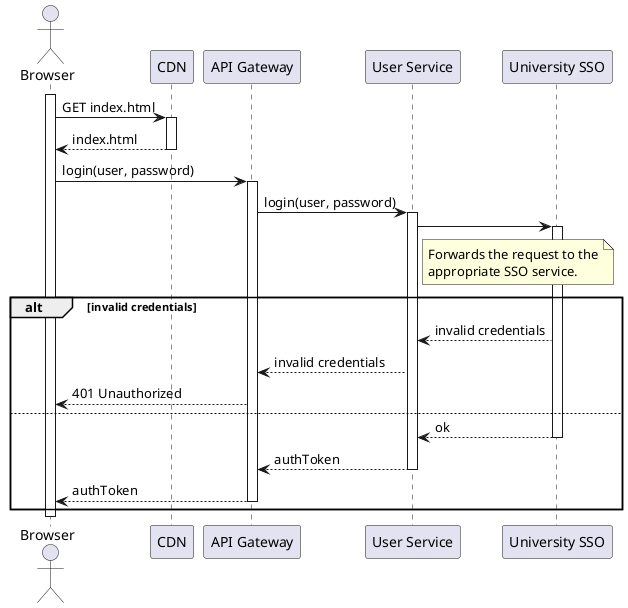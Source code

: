 @startuml RW0.1 - Login

actor Browser

participant CDN
participant "API Gateway" as gateway
participant "User Service" as auth
participant "University SSO" as sso

activate Browser

Browser -> CDN ++ : GET index.html
Browser <-- CDN -- : index.html

Browser -> gateway ++ : login(user, password)
gateway -> auth ++ : login(user, password)
auth -> sso ++
note right of auth
    Forwards the request to the
    appropriate SSO service.
end note
alt invalid credentials
    auth <-- sso: invalid credentials
    gateway <-- auth : invalid credentials
    Browser <-- gateway : 401 Unauthorized
else
    auth <-- sso -- : ok
    gateway <-- auth -- : authToken
    Browser <-- gateway -- : authToken
end
deactivate Browser

@enduml